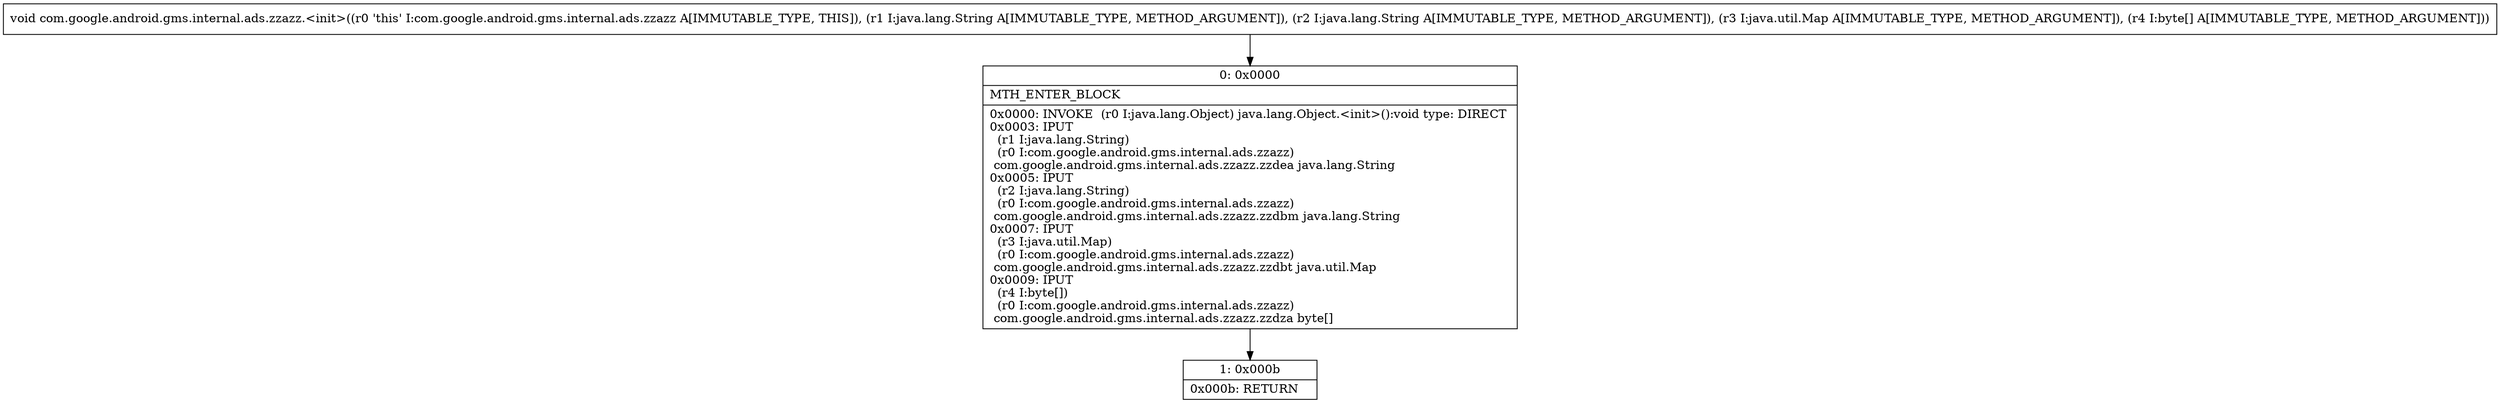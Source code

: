 digraph "CFG forcom.google.android.gms.internal.ads.zzazz.\<init\>(Ljava\/lang\/String;Ljava\/lang\/String;Ljava\/util\/Map;[B)V" {
Node_0 [shape=record,label="{0\:\ 0x0000|MTH_ENTER_BLOCK\l|0x0000: INVOKE  (r0 I:java.lang.Object) java.lang.Object.\<init\>():void type: DIRECT \l0x0003: IPUT  \l  (r1 I:java.lang.String)\l  (r0 I:com.google.android.gms.internal.ads.zzazz)\l com.google.android.gms.internal.ads.zzazz.zzdea java.lang.String \l0x0005: IPUT  \l  (r2 I:java.lang.String)\l  (r0 I:com.google.android.gms.internal.ads.zzazz)\l com.google.android.gms.internal.ads.zzazz.zzdbm java.lang.String \l0x0007: IPUT  \l  (r3 I:java.util.Map)\l  (r0 I:com.google.android.gms.internal.ads.zzazz)\l com.google.android.gms.internal.ads.zzazz.zzdbt java.util.Map \l0x0009: IPUT  \l  (r4 I:byte[])\l  (r0 I:com.google.android.gms.internal.ads.zzazz)\l com.google.android.gms.internal.ads.zzazz.zzdza byte[] \l}"];
Node_1 [shape=record,label="{1\:\ 0x000b|0x000b: RETURN   \l}"];
MethodNode[shape=record,label="{void com.google.android.gms.internal.ads.zzazz.\<init\>((r0 'this' I:com.google.android.gms.internal.ads.zzazz A[IMMUTABLE_TYPE, THIS]), (r1 I:java.lang.String A[IMMUTABLE_TYPE, METHOD_ARGUMENT]), (r2 I:java.lang.String A[IMMUTABLE_TYPE, METHOD_ARGUMENT]), (r3 I:java.util.Map A[IMMUTABLE_TYPE, METHOD_ARGUMENT]), (r4 I:byte[] A[IMMUTABLE_TYPE, METHOD_ARGUMENT])) }"];
MethodNode -> Node_0;
Node_0 -> Node_1;
}

